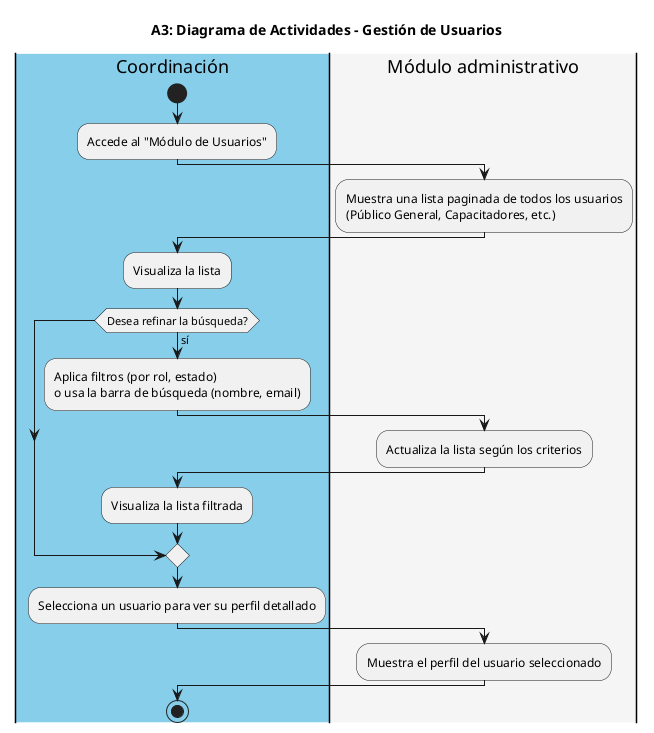@startuml
title A3: Diagrama de Actividades - Gestión de Usuarios

|#skyblue|Coordinación|
start
:Accede al "Módulo de Usuarios";

|#whitesmoke|Módulo administrativo|
:Muestra una lista paginada de todos los usuarios
(Público General, Capacitadores, etc.);

|#skyblue|Coordinación|
:Visualiza la lista;
if (Desea refinar la búsqueda?) then (sí)
  :Aplica filtros (por rol, estado)
  o usa la barra de búsqueda (nombre, email);
  |#whitesmoke|Módulo administrativo|
  :Actualiza la lista según los criterios;
  |#skyblue|Coordinación|
  :Visualiza la lista filtrada;
endif
:Selecciona un usuario para ver su perfil detallado;
|#whitesmoke|Módulo administrativo|
:Muestra el perfil del usuario seleccionado;
|#skyblue|Coordinación|
stop
@enduml